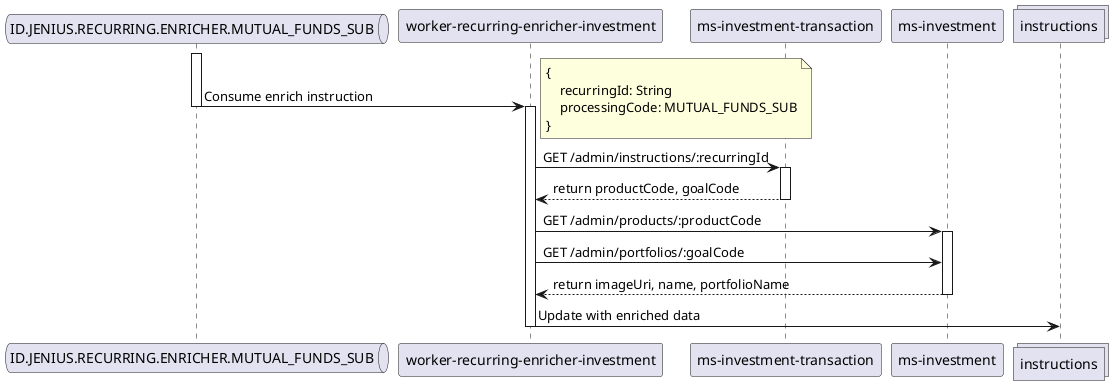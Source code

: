 @startuml mutual funds cron recurring

queue "ID.JENIUS.RECURRING.ENRICHER.MUTUAL_FUNDS_SUB" as kafkaEnrich
participant "worker-recurring-enricher-investment" as wre
participant "ms-investment-transaction" as mit
participant "ms-investment" as mi
collections "instructions" as instr


activate kafkaEnrich
kafkaEnrich -> wre: Consume enrich instruction
note right
{
    recurringId: String
    processingCode: MUTUAL_FUNDS_SUB
}
end note
deactivate kafkaEnrich
activate wre
wre -> mit: GET /admin/instructions/:recurringId
activate mit
mit --> wre: return productCode, goalCode
deactivate mit
wre -> mi: GET /admin/products/:productCode
activate mi
wre -> mi: GET /admin/portfolios/:goalCode
mi --> wre: return imageUri, name, portfolioName
deactivate mi
wre -> instr: Update with enriched data
deactivate wre

@enduml